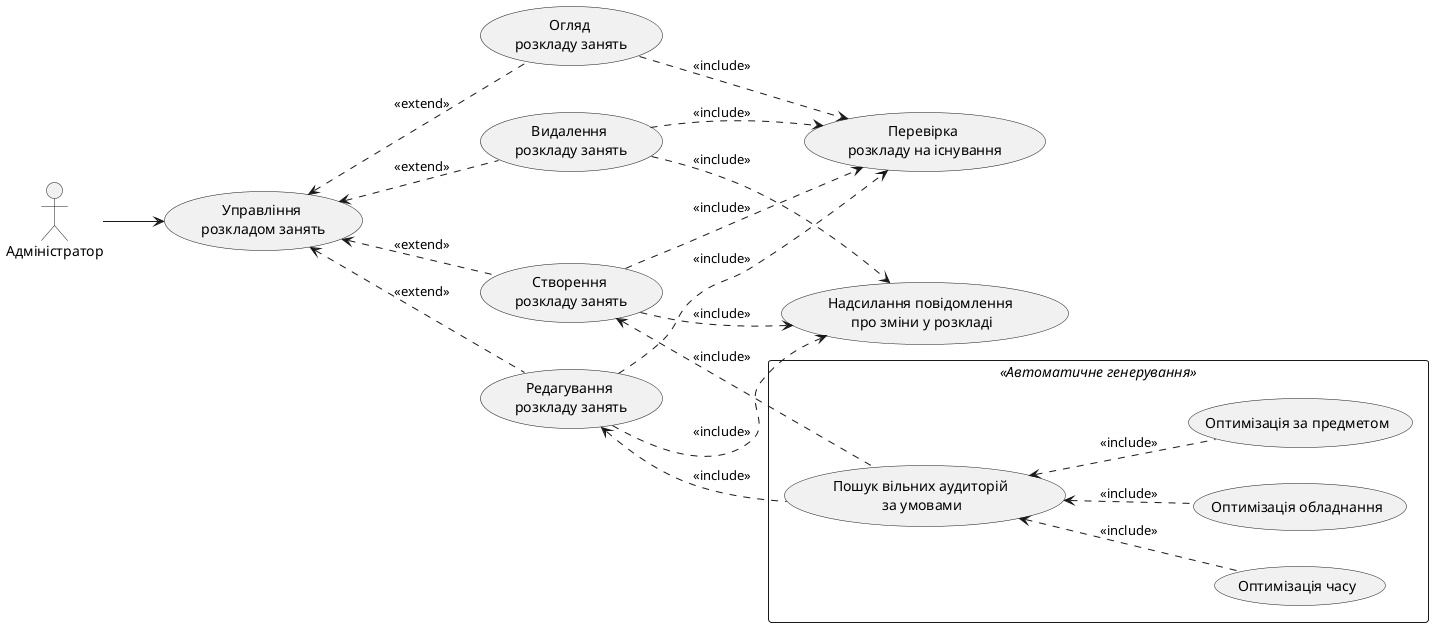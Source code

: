 @startuml

!define inc "<<include>>"
!define ext "<<extend>>"

left to right direction

actor :Адміністратор: as admn

usecase (Управління \nрозкладом занять) as URZ
admn -d-> URZ

usecase (Перевірка \nрозкладу на існування) as per
usecase (Створення \nрозкладу занять) as stv
usecase (Редагування \nрозкладу занять) as red
usecase (Огляд \nрозкладу занять) as ogl
usecase (Видалення \nрозкладу занять) as vyd
usecase (Надсилання повідомлення \nпро зміни у розкладі) as povid

URZ <.d. stv : ext
URZ <.d. vyd : ext
URZ <.d. red : ext
URZ <.d. ogl : ext

'--PEREVIRKA ROZKLADU
per <.u. stv : inc
per <.u. vyd : inc
per <.u. red : inc
per <.u. ogl : inc

'--NADSYLANNYA POVIDOM
povid <.u. stv : inc
povid <.u. red : inc
povid <.u. vyd : inc

'--AVTOMATYCHNE GENERUVANNYA
rectangle <<Автоматичне генерування>> {
usecase (Пошук вільних аудиторій \nза умовами) as PVA
    usecase (Оптимізація часу) as och
    usecase (Оптимізація обладнання) as oob 
    usecase (Оптимізація за предметом) as ozp
    
    PVA <.d. och : inc
    PVA <.d. oob : inc
    PVA <.d. ozp : inc
}

stv <.d. PVA : inc
red <.d. PVA : inc

@enduml